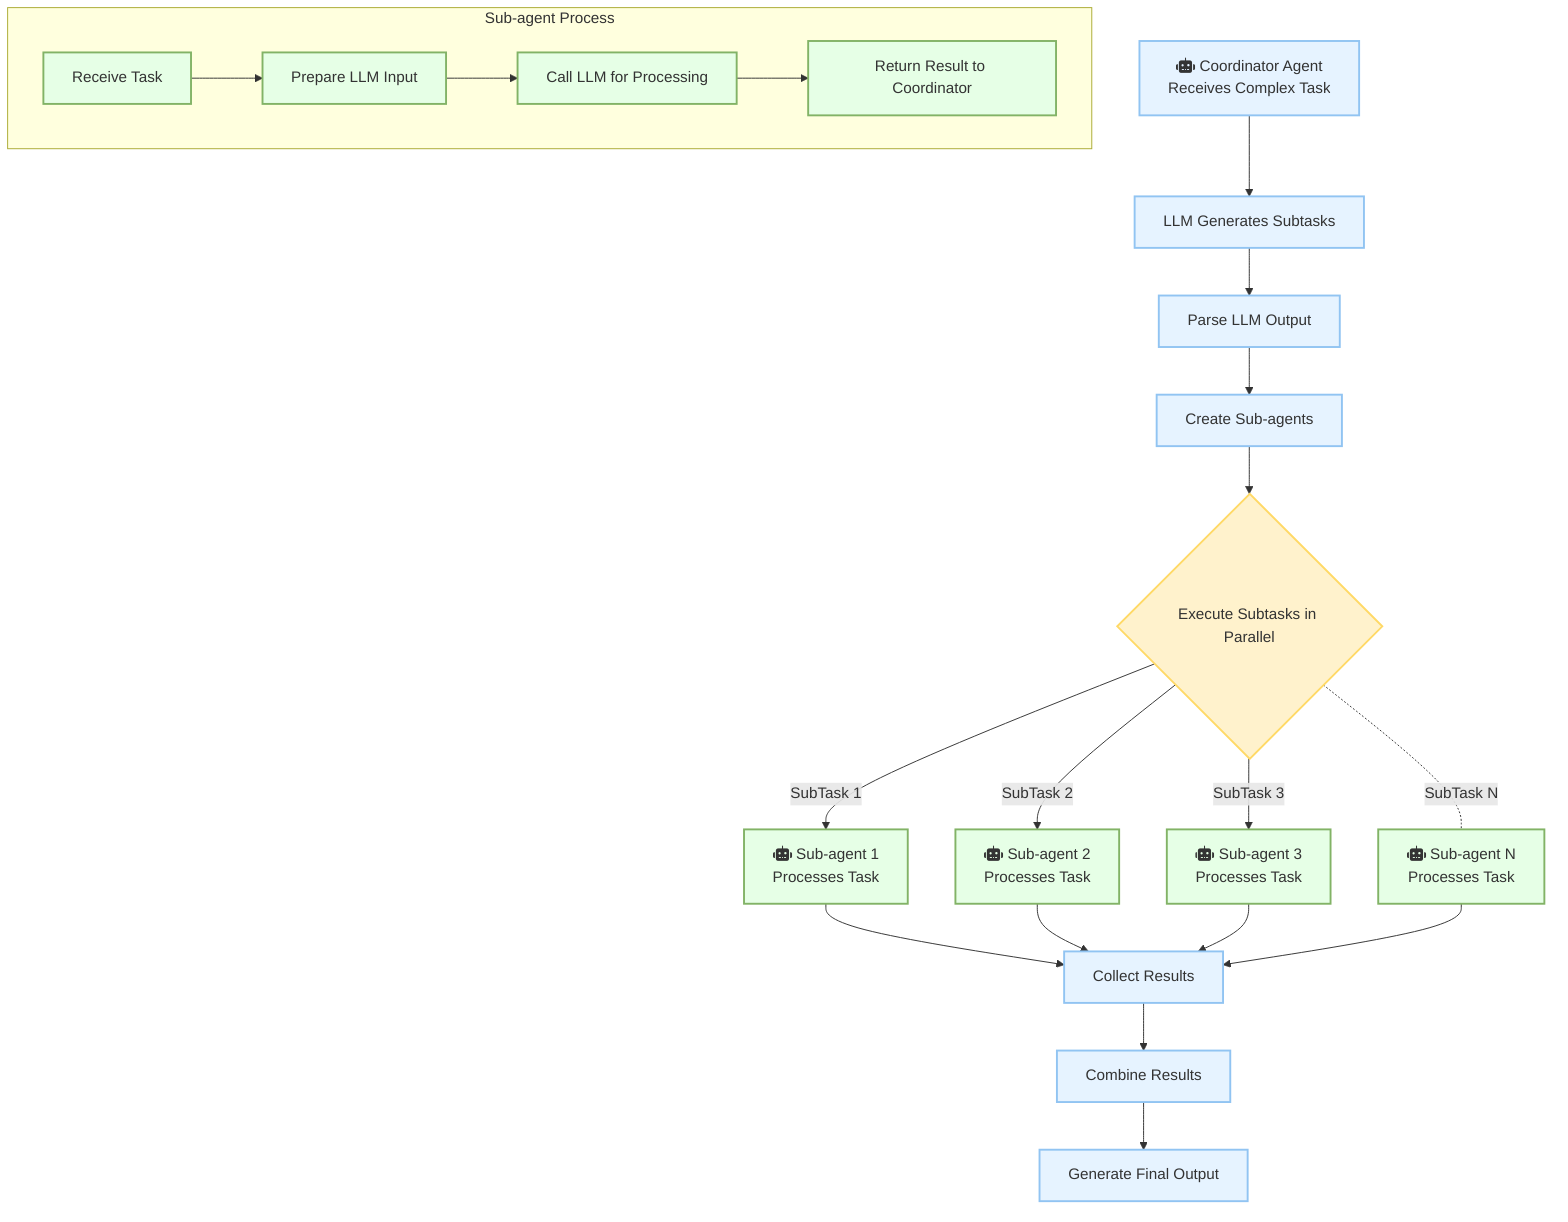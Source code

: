 graph TD
    classDef default fill:#f0f0f0,stroke:#333,stroke-width:2px;
    classDef process fill:#E6F3FF,stroke:#91C4F2,stroke-width:2px;
    classDef decision fill:#FFF2CC,stroke:#FFD966,stroke-width:2px;
    classDef subagent fill:#E6FFE6,stroke:#82B366,stroke-width:2px;

    A["fa:fa-robot Coordinator Agent<br/>Receives Complex Task"]:::process
    B[LLM Generates Subtasks]:::process
    C[Parse LLM Output]:::process
    D[Create Sub-agents]:::process
    E{Execute Subtasks in Parallel}:::decision
    F1["fa:fa-robot Sub-agent 1<br/>Processes Task"]:::subagent
    F2["fa:fa-robot Sub-agent 2<br/>Processes Task"]:::subagent
    F3["fa:fa-robot Sub-agent 3<br/>Processes Task"]:::subagent
    FN["fa:fa-robot Sub-agent N<br/>Processes Task"]:::subagent
    G[Collect Results]:::process
    H[Combine Results]:::process
    I[Generate Final Output]:::process

    A --> B --> C --> D --> E
    E -->|SubTask 1| F1
    E -->|SubTask 2| F2
    E -->|SubTask 3| F3
    E -.-|SubTask N| FN
    F1 & F2 & F3 & FN --> G --> H --> I

    subgraph "Sub-agent Process"
        J[Receive Task]:::subagent
        K[Prepare LLM Input]:::subagent
        L[Call LLM for Processing]:::subagent
        M[Return Result to Coordinator]:::subagent
        
        J --> K --> L --> M
    end